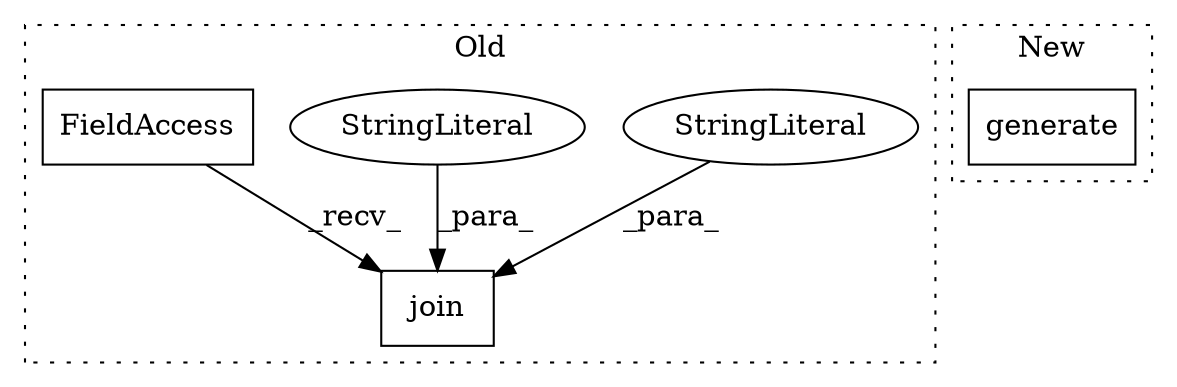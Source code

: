 digraph G {
subgraph cluster0 {
1 [label="join" a="32" s="19825,19864" l="5,1" shape="box"];
3 [label="StringLiteral" a="45" s="19855" l="9" shape="ellipse"];
4 [label="StringLiteral" a="45" s="19848" l="6" shape="ellipse"];
5 [label="FieldAccess" a="22" s="19817" l="7" shape="box"];
label = "Old";
style="dotted";
}
subgraph cluster1 {
2 [label="generate" a="32" s="2204,2249" l="9,1" shape="box"];
label = "New";
style="dotted";
}
3 -> 1 [label="_para_"];
4 -> 1 [label="_para_"];
5 -> 1 [label="_recv_"];
}